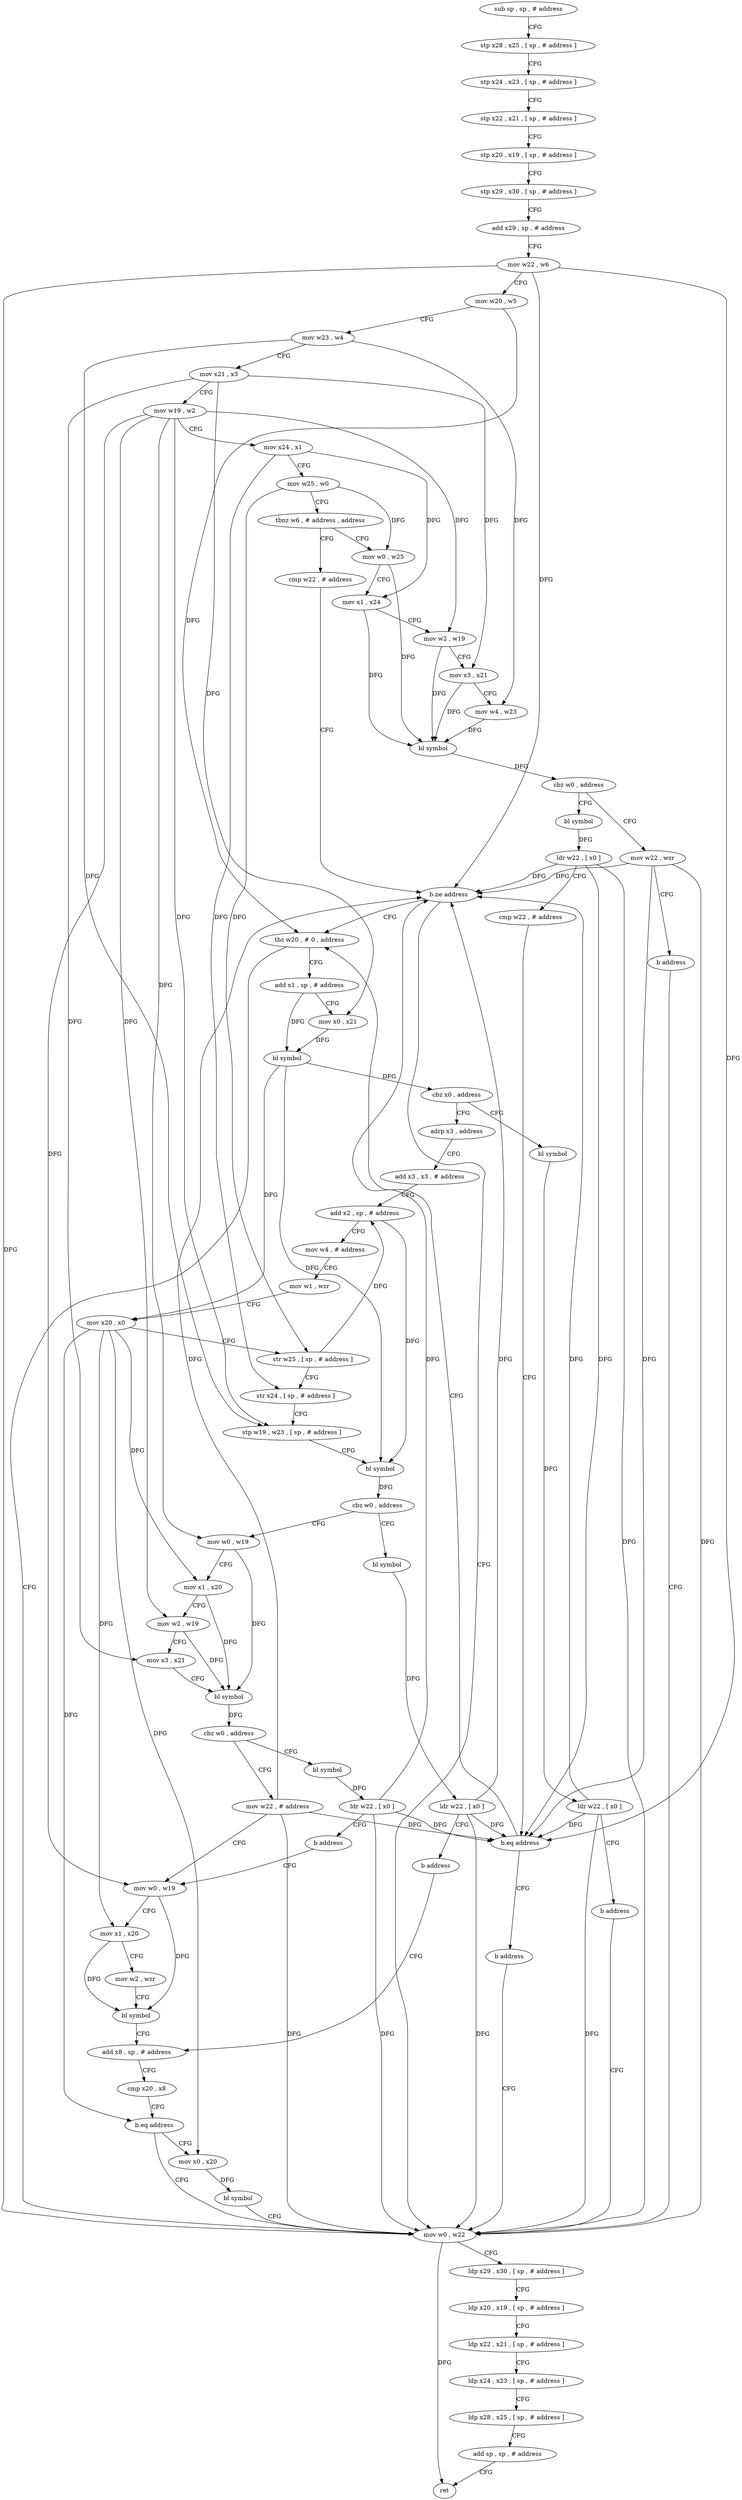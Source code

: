 digraph "func" {
"4228420" [label = "sub sp , sp , # address" ]
"4228424" [label = "stp x28 , x25 , [ sp , # address ]" ]
"4228428" [label = "stp x24 , x23 , [ sp , # address ]" ]
"4228432" [label = "stp x22 , x21 , [ sp , # address ]" ]
"4228436" [label = "stp x20 , x19 , [ sp , # address ]" ]
"4228440" [label = "stp x29 , x30 , [ sp , # address ]" ]
"4228444" [label = "add x29 , sp , # address" ]
"4228448" [label = "mov w22 , w6" ]
"4228452" [label = "mov w20 , w5" ]
"4228456" [label = "mov w23 , w4" ]
"4228460" [label = "mov x21 , x3" ]
"4228464" [label = "mov w19 , w2" ]
"4228468" [label = "mov x24 , x1" ]
"4228472" [label = "mov w25 , w0" ]
"4228476" [label = "tbnz w6 , # address , address" ]
"4228564" [label = "mov w0 , w25" ]
"4228480" [label = "cmp w22 , # address" ]
"4228568" [label = "mov x1 , x24" ]
"4228572" [label = "mov w2 , w19" ]
"4228576" [label = "mov x3 , x21" ]
"4228580" [label = "mov w4 , w23" ]
"4228584" [label = "bl symbol" ]
"4228588" [label = "cbz w0 , address" ]
"4228624" [label = "mov w22 , wzr" ]
"4228592" [label = "bl symbol" ]
"4228484" [label = "b.ne address" ]
"4228708" [label = "mov w0 , w22" ]
"4228488" [label = "tbz w20 , # 0 , address" ]
"4228628" [label = "b address" ]
"4228596" [label = "ldr w22 , [ x0 ]" ]
"4228600" [label = "cmp w22 , # address" ]
"4228604" [label = "b.eq address" ]
"4228608" [label = "b address" ]
"4228712" [label = "ldp x29 , x30 , [ sp , # address ]" ]
"4228716" [label = "ldp x20 , x19 , [ sp , # address ]" ]
"4228720" [label = "ldp x22 , x21 , [ sp , # address ]" ]
"4228724" [label = "ldp x24 , x23 , [ sp , # address ]" ]
"4228728" [label = "ldp x28 , x25 , [ sp , # address ]" ]
"4228732" [label = "add sp , sp , # address" ]
"4228736" [label = "ret" ]
"4228492" [label = "add x1 , sp , # address" ]
"4228496" [label = "mov x0 , x21" ]
"4228500" [label = "bl symbol" ]
"4228504" [label = "cbz x0 , address" ]
"4228612" [label = "bl symbol" ]
"4228508" [label = "adrp x3 , address" ]
"4228616" [label = "ldr w22 , [ x0 ]" ]
"4228620" [label = "b address" ]
"4228512" [label = "add x3 , x3 , # address" ]
"4228516" [label = "add x2 , sp , # address" ]
"4228520" [label = "mov w4 , # address" ]
"4228524" [label = "mov w1 , wzr" ]
"4228528" [label = "mov x20 , x0" ]
"4228532" [label = "str w25 , [ sp , # address ]" ]
"4228536" [label = "str x24 , [ sp , # address ]" ]
"4228540" [label = "stp w19 , w23 , [ sp , # address ]" ]
"4228544" [label = "bl symbol" ]
"4228548" [label = "cbz w0 , address" ]
"4228632" [label = "mov w0 , w19" ]
"4228552" [label = "bl symbol" ]
"4228636" [label = "mov x1 , x20" ]
"4228640" [label = "mov w2 , w19" ]
"4228644" [label = "mov x3 , x21" ]
"4228648" [label = "bl symbol" ]
"4228652" [label = "cbz w0 , address" ]
"4228668" [label = "mov w22 , # address" ]
"4228656" [label = "bl symbol" ]
"4228556" [label = "ldr w22 , [ x0 ]" ]
"4228560" [label = "b address" ]
"4228688" [label = "add x8 , sp , # address" ]
"4228672" [label = "mov w0 , w19" ]
"4228660" [label = "ldr w22 , [ x0 ]" ]
"4228664" [label = "b address" ]
"4228692" [label = "cmp x20 , x8" ]
"4228696" [label = "b.eq address" ]
"4228700" [label = "mov x0 , x20" ]
"4228704" [label = "bl symbol" ]
"4228676" [label = "mov x1 , x20" ]
"4228680" [label = "mov w2 , wzr" ]
"4228684" [label = "bl symbol" ]
"4228420" -> "4228424" [ label = "CFG" ]
"4228424" -> "4228428" [ label = "CFG" ]
"4228428" -> "4228432" [ label = "CFG" ]
"4228432" -> "4228436" [ label = "CFG" ]
"4228436" -> "4228440" [ label = "CFG" ]
"4228440" -> "4228444" [ label = "CFG" ]
"4228444" -> "4228448" [ label = "CFG" ]
"4228448" -> "4228452" [ label = "CFG" ]
"4228448" -> "4228484" [ label = "DFG" ]
"4228448" -> "4228604" [ label = "DFG" ]
"4228448" -> "4228708" [ label = "DFG" ]
"4228452" -> "4228456" [ label = "CFG" ]
"4228452" -> "4228488" [ label = "DFG" ]
"4228456" -> "4228460" [ label = "CFG" ]
"4228456" -> "4228580" [ label = "DFG" ]
"4228456" -> "4228540" [ label = "DFG" ]
"4228460" -> "4228464" [ label = "CFG" ]
"4228460" -> "4228576" [ label = "DFG" ]
"4228460" -> "4228496" [ label = "DFG" ]
"4228460" -> "4228644" [ label = "DFG" ]
"4228464" -> "4228468" [ label = "CFG" ]
"4228464" -> "4228572" [ label = "DFG" ]
"4228464" -> "4228540" [ label = "DFG" ]
"4228464" -> "4228632" [ label = "DFG" ]
"4228464" -> "4228640" [ label = "DFG" ]
"4228464" -> "4228672" [ label = "DFG" ]
"4228468" -> "4228472" [ label = "CFG" ]
"4228468" -> "4228568" [ label = "DFG" ]
"4228468" -> "4228536" [ label = "DFG" ]
"4228472" -> "4228476" [ label = "CFG" ]
"4228472" -> "4228564" [ label = "DFG" ]
"4228472" -> "4228532" [ label = "DFG" ]
"4228476" -> "4228564" [ label = "CFG" ]
"4228476" -> "4228480" [ label = "CFG" ]
"4228564" -> "4228568" [ label = "CFG" ]
"4228564" -> "4228584" [ label = "DFG" ]
"4228480" -> "4228484" [ label = "CFG" ]
"4228568" -> "4228572" [ label = "CFG" ]
"4228568" -> "4228584" [ label = "DFG" ]
"4228572" -> "4228576" [ label = "CFG" ]
"4228572" -> "4228584" [ label = "DFG" ]
"4228576" -> "4228580" [ label = "CFG" ]
"4228576" -> "4228584" [ label = "DFG" ]
"4228580" -> "4228584" [ label = "DFG" ]
"4228584" -> "4228588" [ label = "DFG" ]
"4228588" -> "4228624" [ label = "CFG" ]
"4228588" -> "4228592" [ label = "CFG" ]
"4228624" -> "4228628" [ label = "CFG" ]
"4228624" -> "4228484" [ label = "DFG" ]
"4228624" -> "4228604" [ label = "DFG" ]
"4228624" -> "4228708" [ label = "DFG" ]
"4228592" -> "4228596" [ label = "DFG" ]
"4228484" -> "4228708" [ label = "CFG" ]
"4228484" -> "4228488" [ label = "CFG" ]
"4228708" -> "4228712" [ label = "CFG" ]
"4228708" -> "4228736" [ label = "DFG" ]
"4228488" -> "4228708" [ label = "CFG" ]
"4228488" -> "4228492" [ label = "CFG" ]
"4228628" -> "4228708" [ label = "CFG" ]
"4228596" -> "4228600" [ label = "CFG" ]
"4228596" -> "4228484" [ label = "DFG" ]
"4228596" -> "4228604" [ label = "DFG" ]
"4228596" -> "4228708" [ label = "DFG" ]
"4228600" -> "4228604" [ label = "CFG" ]
"4228604" -> "4228488" [ label = "CFG" ]
"4228604" -> "4228608" [ label = "CFG" ]
"4228608" -> "4228708" [ label = "CFG" ]
"4228712" -> "4228716" [ label = "CFG" ]
"4228716" -> "4228720" [ label = "CFG" ]
"4228720" -> "4228724" [ label = "CFG" ]
"4228724" -> "4228728" [ label = "CFG" ]
"4228728" -> "4228732" [ label = "CFG" ]
"4228732" -> "4228736" [ label = "CFG" ]
"4228492" -> "4228496" [ label = "CFG" ]
"4228492" -> "4228500" [ label = "DFG" ]
"4228496" -> "4228500" [ label = "DFG" ]
"4228500" -> "4228504" [ label = "DFG" ]
"4228500" -> "4228528" [ label = "DFG" ]
"4228500" -> "4228544" [ label = "DFG" ]
"4228504" -> "4228612" [ label = "CFG" ]
"4228504" -> "4228508" [ label = "CFG" ]
"4228612" -> "4228616" [ label = "DFG" ]
"4228508" -> "4228512" [ label = "CFG" ]
"4228616" -> "4228620" [ label = "CFG" ]
"4228616" -> "4228484" [ label = "DFG" ]
"4228616" -> "4228604" [ label = "DFG" ]
"4228616" -> "4228708" [ label = "DFG" ]
"4228620" -> "4228708" [ label = "CFG" ]
"4228512" -> "4228516" [ label = "CFG" ]
"4228516" -> "4228520" [ label = "CFG" ]
"4228516" -> "4228544" [ label = "DFG" ]
"4228520" -> "4228524" [ label = "CFG" ]
"4228524" -> "4228528" [ label = "CFG" ]
"4228528" -> "4228532" [ label = "CFG" ]
"4228528" -> "4228636" [ label = "DFG" ]
"4228528" -> "4228696" [ label = "DFG" ]
"4228528" -> "4228676" [ label = "DFG" ]
"4228528" -> "4228700" [ label = "DFG" ]
"4228532" -> "4228536" [ label = "CFG" ]
"4228532" -> "4228516" [ label = "DFG" ]
"4228536" -> "4228540" [ label = "CFG" ]
"4228540" -> "4228544" [ label = "CFG" ]
"4228544" -> "4228548" [ label = "DFG" ]
"4228548" -> "4228632" [ label = "CFG" ]
"4228548" -> "4228552" [ label = "CFG" ]
"4228632" -> "4228636" [ label = "CFG" ]
"4228632" -> "4228648" [ label = "DFG" ]
"4228552" -> "4228556" [ label = "DFG" ]
"4228636" -> "4228640" [ label = "CFG" ]
"4228636" -> "4228648" [ label = "DFG" ]
"4228640" -> "4228644" [ label = "CFG" ]
"4228640" -> "4228648" [ label = "DFG" ]
"4228644" -> "4228648" [ label = "CFG" ]
"4228648" -> "4228652" [ label = "DFG" ]
"4228652" -> "4228668" [ label = "CFG" ]
"4228652" -> "4228656" [ label = "CFG" ]
"4228668" -> "4228672" [ label = "CFG" ]
"4228668" -> "4228484" [ label = "DFG" ]
"4228668" -> "4228604" [ label = "DFG" ]
"4228668" -> "4228708" [ label = "DFG" ]
"4228656" -> "4228660" [ label = "DFG" ]
"4228556" -> "4228560" [ label = "CFG" ]
"4228556" -> "4228484" [ label = "DFG" ]
"4228556" -> "4228604" [ label = "DFG" ]
"4228556" -> "4228708" [ label = "DFG" ]
"4228560" -> "4228688" [ label = "CFG" ]
"4228688" -> "4228692" [ label = "CFG" ]
"4228672" -> "4228676" [ label = "CFG" ]
"4228672" -> "4228684" [ label = "DFG" ]
"4228660" -> "4228664" [ label = "CFG" ]
"4228660" -> "4228484" [ label = "DFG" ]
"4228660" -> "4228604" [ label = "DFG" ]
"4228660" -> "4228708" [ label = "DFG" ]
"4228664" -> "4228672" [ label = "CFG" ]
"4228692" -> "4228696" [ label = "CFG" ]
"4228696" -> "4228708" [ label = "CFG" ]
"4228696" -> "4228700" [ label = "CFG" ]
"4228700" -> "4228704" [ label = "DFG" ]
"4228704" -> "4228708" [ label = "CFG" ]
"4228676" -> "4228680" [ label = "CFG" ]
"4228676" -> "4228684" [ label = "DFG" ]
"4228680" -> "4228684" [ label = "CFG" ]
"4228684" -> "4228688" [ label = "CFG" ]
}
